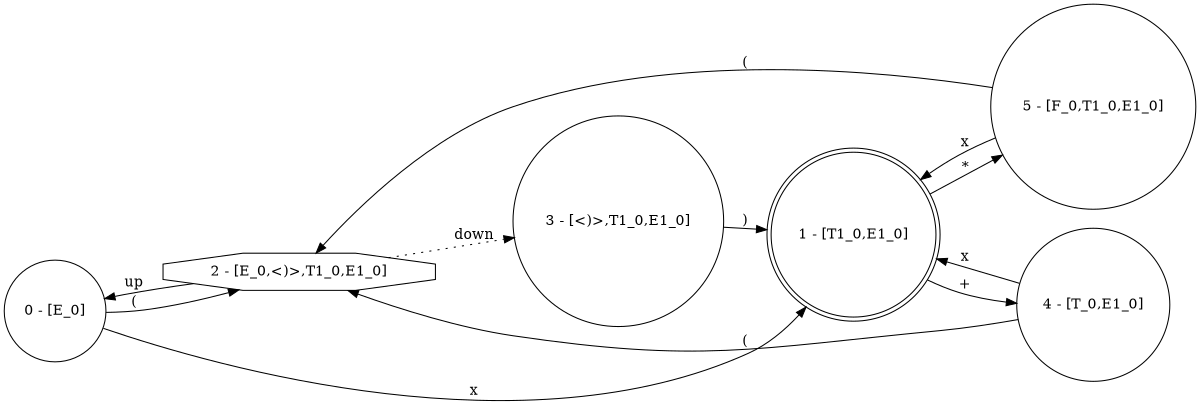 digraph {
rankdir=LR;
size="8,5";
node [shape = circle, color = black];
0 [label="0 - [E_0]"];
3 [label="3 - [<)>,T1_0,E1_0]"];
4 [label="4 - [T_0,E1_0]"];
5 [label="5 - [F_0,T1_0,E1_0]"];
node [shape = octagon];
2 [label="2 - [E_0,<)>,T1_0,E1_0]"];
node [shape = doublecircle];
1 [label="1 - [T1_0,E1_0]"];
0 -> 1 [ label = "x", color = "black" ];
0 -> 2 [ label = "(", color = "black" ];
1 -> 4 [ label = "+", color = "black" ];
1 -> 5 [ label = "*", color = "black" ];
3 -> 1 [ label = ")", color = "black" ];
2 -> 0 [label="up"];
2 -> 3 [style=dotted, label="down"];
4 -> 1 [ label = "x", color = "black" ];
4 -> 2 [ label = "(", color = "black" ];
5 -> 1 [ label = "x", color = "black" ];
5 -> 2 [ label = "(", color = "black" ];
}